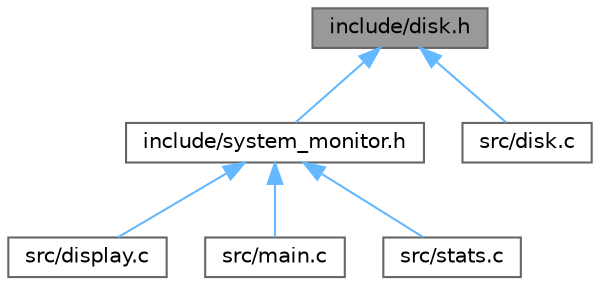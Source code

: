 digraph "include/disk.h"
{
 // INTERACTIVE_SVG=YES
 // LATEX_PDF_SIZE
  bgcolor="transparent";
  edge [fontname=Helvetica,fontsize=10,labelfontname=Helvetica,labelfontsize=10];
  node [fontname=Helvetica,fontsize=10,shape=box,height=0.2,width=0.4];
  Node1 [id="Node000001",label="include/disk.h",height=0.2,width=0.4,color="gray40", fillcolor="grey60", style="filled", fontcolor="black",tooltip="Disk monitoring functionality."];
  Node1 -> Node2 [id="edge1_Node000001_Node000002",dir="back",color="steelblue1",style="solid",tooltip=" "];
  Node2 [id="Node000002",label="include/system_monitor.h",height=0.2,width=0.4,color="grey40", fillcolor="white", style="filled",URL="$df/dc9/system__monitor_8h.html",tooltip="Main header file for the system monitor application."];
  Node2 -> Node3 [id="edge2_Node000002_Node000003",dir="back",color="steelblue1",style="solid",tooltip=" "];
  Node3 [id="Node000003",label="src/display.c",height=0.2,width=0.4,color="grey40", fillcolor="white", style="filled",URL="$db/d85/display_8c.html",tooltip="Implementation of display-related functions."];
  Node2 -> Node4 [id="edge3_Node000002_Node000004",dir="back",color="steelblue1",style="solid",tooltip=" "];
  Node4 [id="Node000004",label="src/main.c",height=0.2,width=0.4,color="grey40", fillcolor="white", style="filled",URL="$d0/d29/main_8c.html",tooltip="Main entry point for the system monitor application."];
  Node2 -> Node5 [id="edge4_Node000002_Node000005",dir="back",color="steelblue1",style="solid",tooltip=" "];
  Node5 [id="Node000005",label="src/stats.c",height=0.2,width=0.4,color="grey40", fillcolor="white", style="filled",URL="$da/df1/stats_8c.html",tooltip="Implementation of system statistics gathering functions."];
  Node1 -> Node6 [id="edge5_Node000001_Node000006",dir="back",color="steelblue1",style="solid",tooltip=" "];
  Node6 [id="Node000006",label="src/disk.c",height=0.2,width=0.4,color="grey40", fillcolor="white", style="filled",URL="$d0/deb/disk_8c.html",tooltip="Implementation of disk monitoring functionality."];
}
